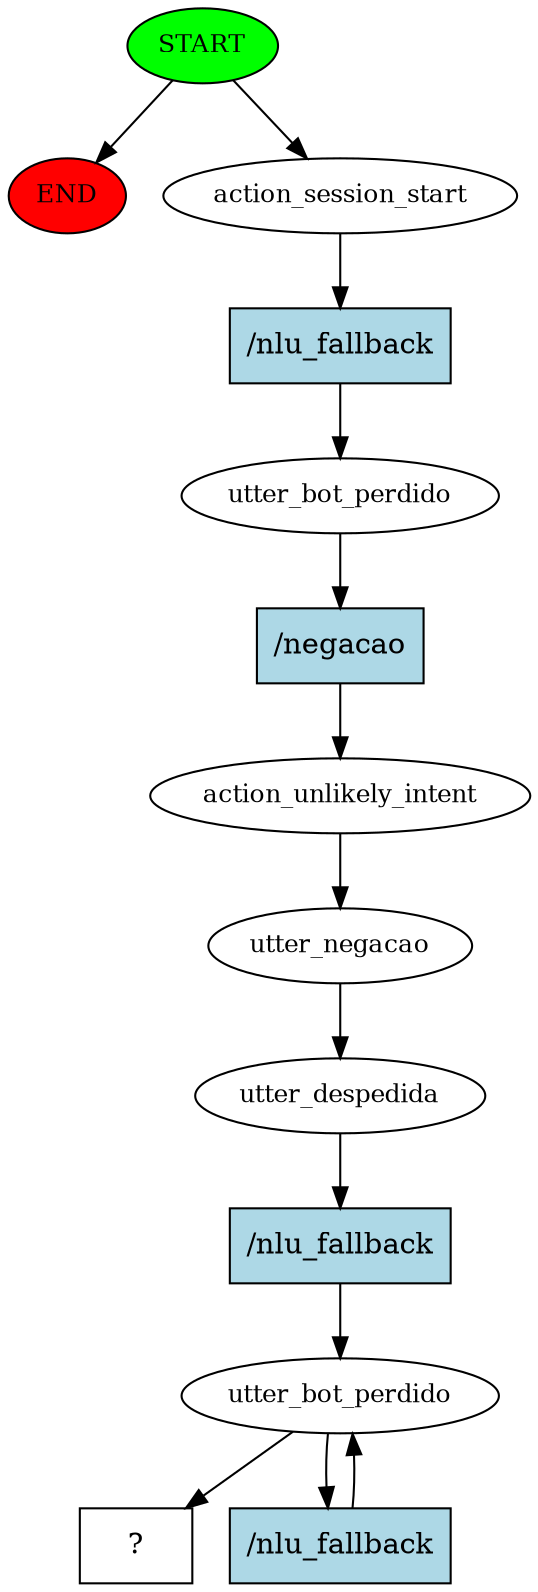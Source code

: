 digraph  {
0 [class="start active", fillcolor=green, fontsize=12, label=START, style=filled];
"-1" [class=end, fillcolor=red, fontsize=12, label=END, style=filled];
1 [class=active, fontsize=12, label=action_session_start];
2 [class=active, fontsize=12, label=utter_bot_perdido];
3 [class=active, fontsize=12, label=action_unlikely_intent];
4 [class=active, fontsize=12, label=utter_negacao];
5 [class=active, fontsize=12, label=utter_despedida];
6 [class=active, fontsize=12, label=utter_bot_perdido];
8 [class="intent dashed active", label="  ?  ", shape=rect];
9 [class="intent active", fillcolor=lightblue, label="/nlu_fallback", shape=rect, style=filled];
10 [class="intent active", fillcolor=lightblue, label="/negacao", shape=rect, style=filled];
11 [class="intent active", fillcolor=lightblue, label="/nlu_fallback", shape=rect, style=filled];
12 [class="intent active", fillcolor=lightblue, label="/nlu_fallback", shape=rect, style=filled];
0 -> "-1"  [class="", key=NONE, label=""];
0 -> 1  [class=active, key=NONE, label=""];
1 -> 9  [class=active, key=0];
2 -> 10  [class=active, key=0];
3 -> 4  [class=active, key=NONE, label=""];
4 -> 5  [class=active, key=NONE, label=""];
5 -> 11  [class=active, key=0];
6 -> 8  [class=active, key=NONE, label=""];
6 -> 12  [class=active, key=0];
9 -> 2  [class=active, key=0];
10 -> 3  [class=active, key=0];
11 -> 6  [class=active, key=0];
12 -> 6  [class=active, key=0];
}
